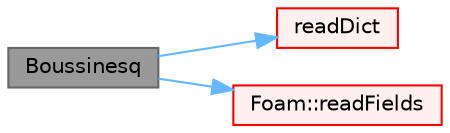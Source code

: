 digraph "Boussinesq"
{
 // LATEX_PDF_SIZE
  bgcolor="transparent";
  edge [fontname=Helvetica,fontsize=10,labelfontname=Helvetica,labelfontsize=10];
  node [fontname=Helvetica,fontsize=10,shape=box,height=0.2,width=0.4];
  rankdir="LR";
  Node1 [id="Node000001",label="Boussinesq",height=0.2,width=0.4,color="gray40", fillcolor="grey60", style="filled", fontcolor="black",tooltip=" "];
  Node1 -> Node2 [id="edge1_Node000001_Node000002",color="steelblue1",style="solid",tooltip=" "];
  Node2 [id="Node000002",label="readDict",height=0.2,width=0.4,color="red", fillcolor="#FFF0F0", style="filled",URL="$classFoam_1_1waveModels_1_1Boussinesq.html#afd3b9aa8b17b50ba9f3e2621d3713638",tooltip=" "];
  Node1 -> Node14 [id="edge2_Node000001_Node000014",color="steelblue1",style="solid",tooltip=" "];
  Node14 [id="Node000014",label="Foam::readFields",height=0.2,width=0.4,color="red", fillcolor="#FFF0F0", style="filled",URL="$namespaceFoam.html#a634250c25c41d8da76c10d113e566a72",tooltip=" "];
}
